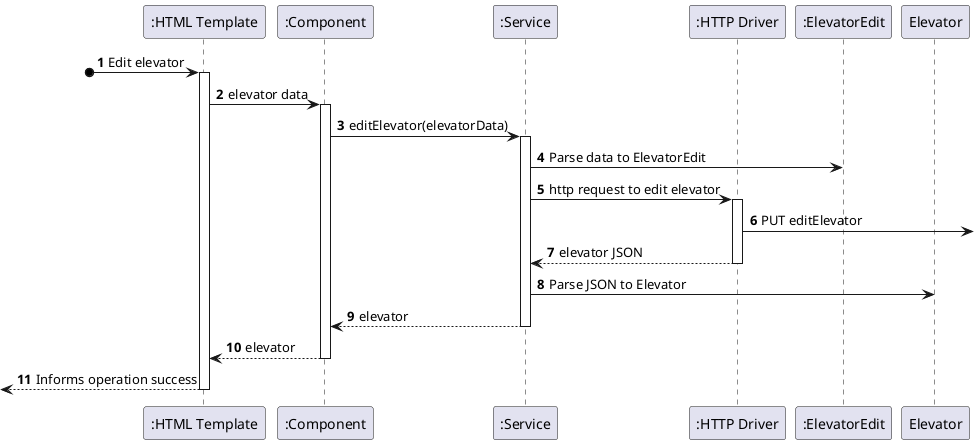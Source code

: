@startuml ProcessView

autonumber

participant ":HTML Template" as Template
participant ":Component" as Component
participant ":Service" as Service
participant ":HTTP Driver" as Driver
participant ":ElevatorEdit" as ElevatorEdit


?o-> Template: Edit elevator
activate Template
Template-> Component: elevator data
activate Component
Component -> Service: editElevator(elevatorData)
activate Service
Service -> ElevatorEdit: Parse data to ElevatorEdit
Service -> Driver: http request to edit elevator
activate Driver
Driver ->: PUT editElevator
Driver --> Service: elevator JSON
deactivate Driver
Service -> Elevator: Parse JSON to Elevator
Service --> Component: elevator
deactivate Service
Component --> Template: elevator
deactivate Component
<-- Template: Informs operation success
deactivate Template


@enduml
